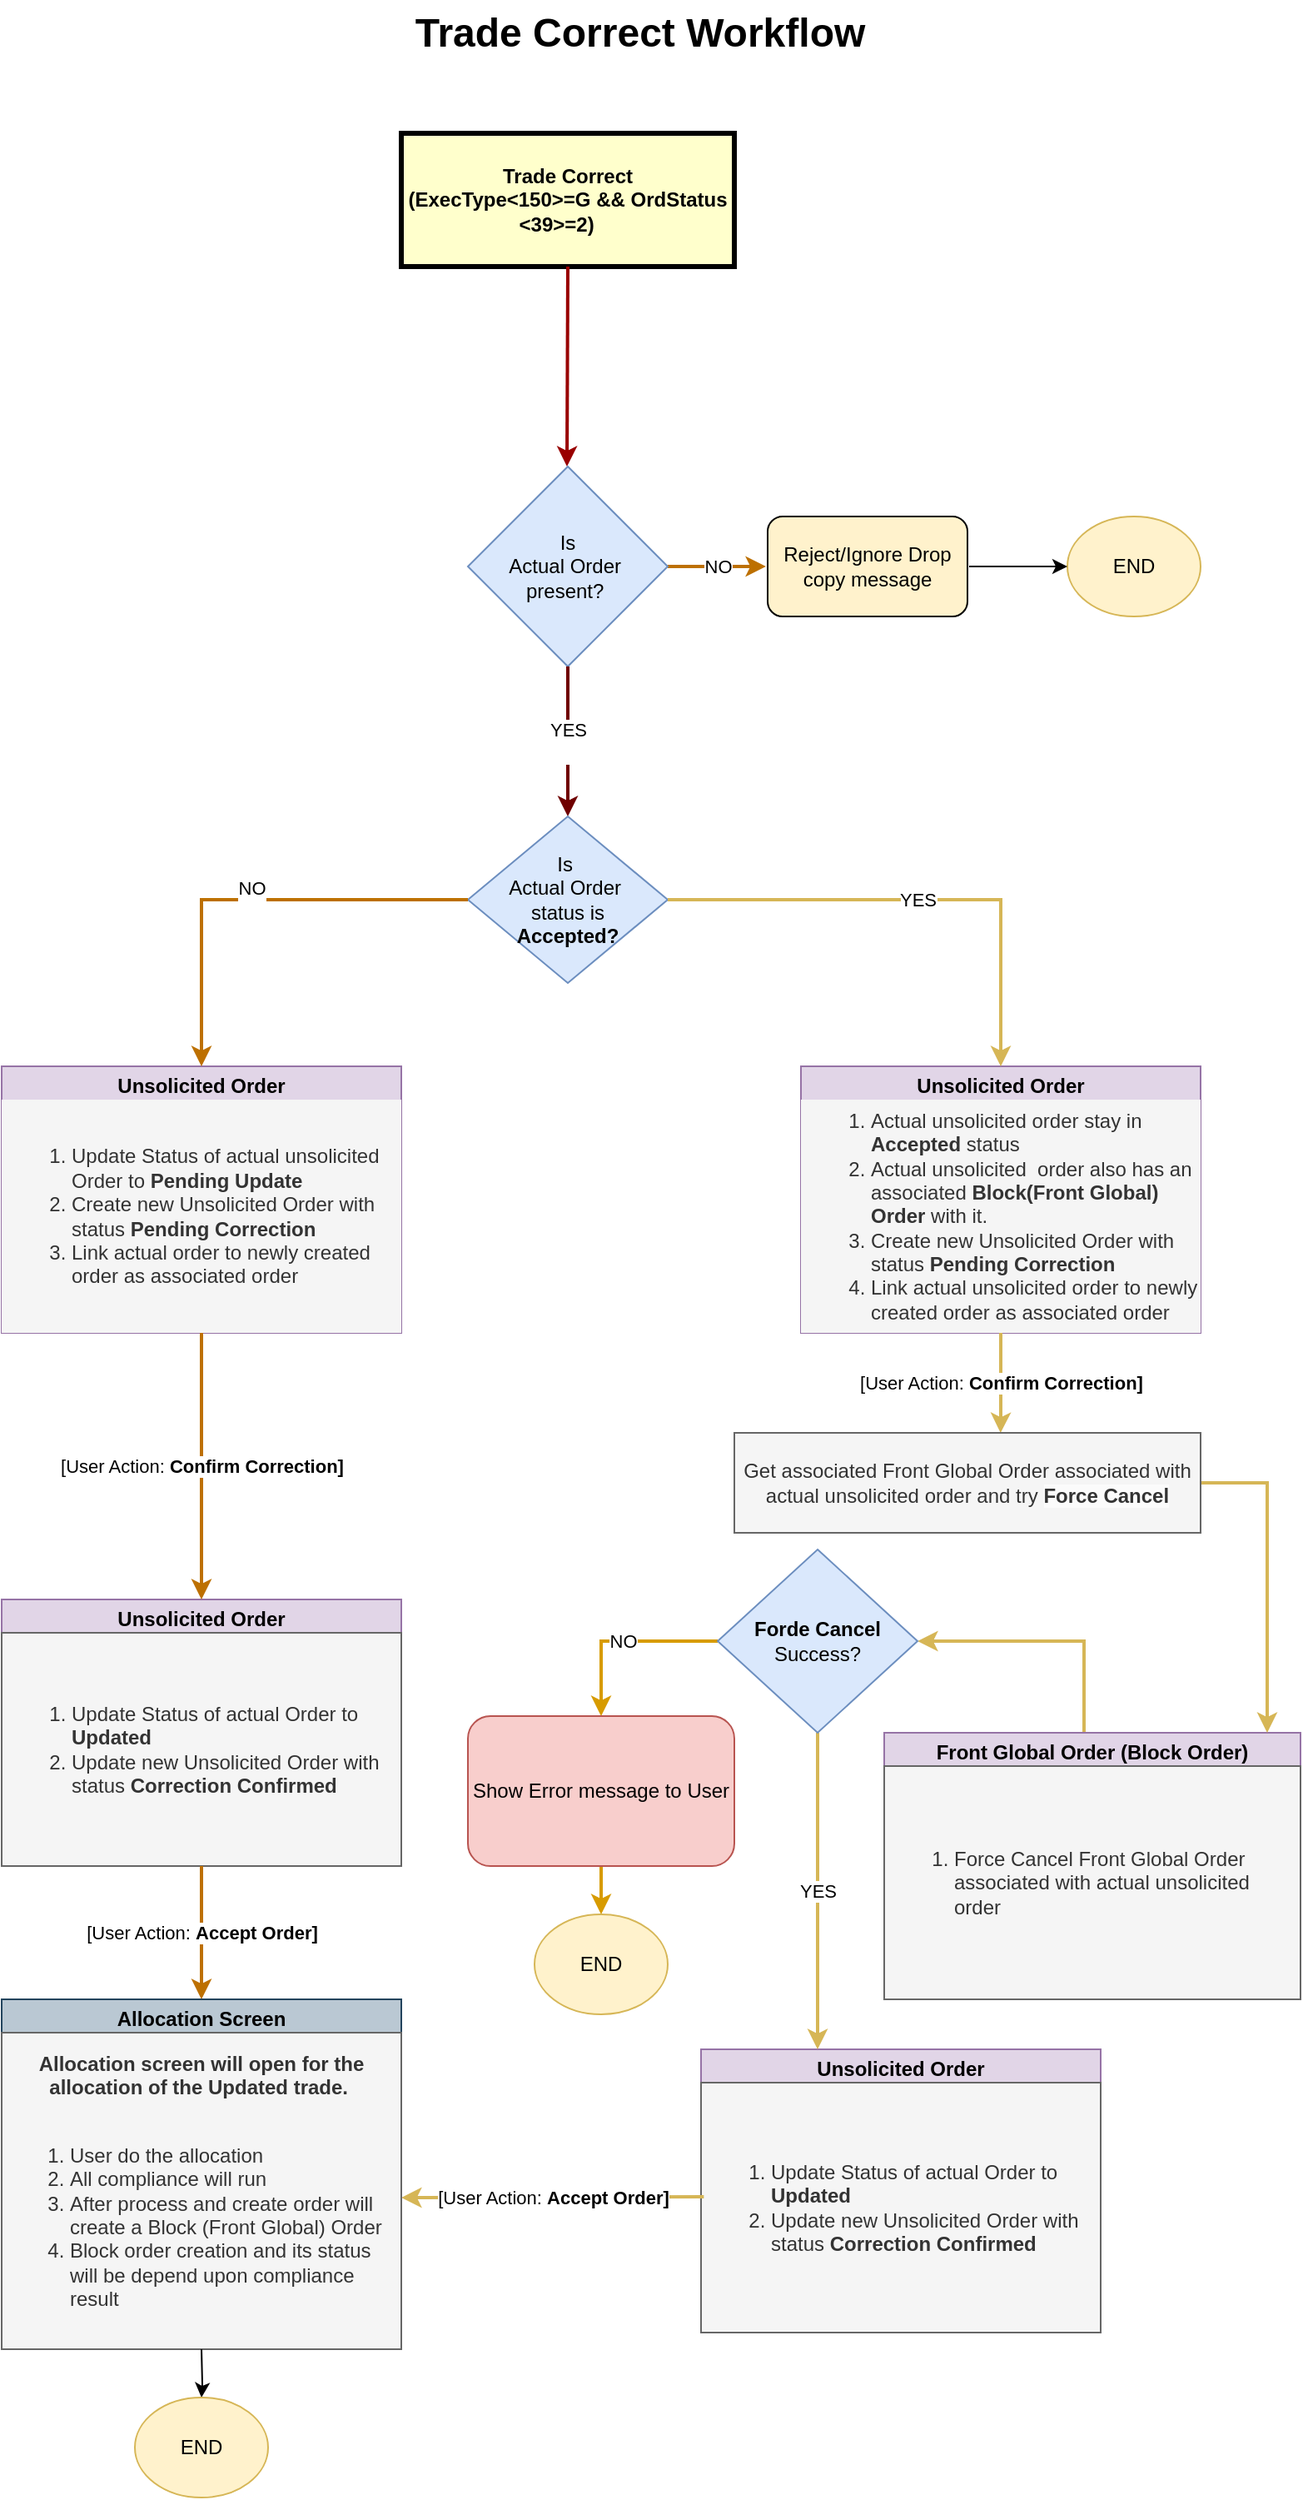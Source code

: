 <mxfile version="26.2.3">
  <diagram name="Page-1" id="c7558073-3199-34d8-9f00-42111426c3f3">
    <mxGraphModel dx="1099" dy="656" grid="1" gridSize="10" guides="1" tooltips="1" connect="1" arrows="1" fold="1" page="1" pageScale="1" pageWidth="826" pageHeight="1169" background="none" math="0" shadow="0">
      <root>
        <mxCell id="0" />
        <mxCell id="1" parent="0" />
        <mxCell id="4" value="Trade Correct&#xa;(ExecType&lt;150&gt;=G &amp;&amp; OrdStatus &lt;39&gt;=2)    " style="whiteSpace=wrap;align=center;verticalAlign=middle;fontStyle=1;strokeWidth=3;fillColor=#FFFFCC" parent="1" vertex="1">
          <mxGeometry x="270" y="120" width="200" height="80" as="geometry" />
        </mxCell>
        <mxCell id="37" value="" style="edgeStyle=none;noEdgeStyle=1;strokeColor=#990000;strokeWidth=2;" parent="1" edge="1">
          <mxGeometry width="100" height="100" relative="1" as="geometry">
            <mxPoint x="370" y="200" as="sourcePoint" />
            <mxPoint x="369.5" y="320" as="targetPoint" />
          </mxGeometry>
        </mxCell>
        <mxCell id="rh4mJw4lm3L261S2mCym-98" value="Unsolicited Order" style="swimlane;whiteSpace=wrap;html=1;fillColor=#e1d5e7;strokeColor=#9673a6;" parent="1" vertex="1">
          <mxGeometry x="30" y="680" width="240" height="160" as="geometry" />
        </mxCell>
        <mxCell id="rh4mJw4lm3L261S2mCym-103" value="&lt;ol&gt;&lt;li&gt;Update Status of actual unsolicited Order to &lt;b&gt;Pending Update&lt;/b&gt;&lt;/li&gt;&lt;li&gt;Create new Unsolicited Order with status &lt;b&gt;Pending&amp;nbsp;Correction&lt;/b&gt;&lt;/li&gt;&lt;li&gt;Link actual order to newly created order as associated order&lt;/li&gt;&lt;/ol&gt;" style="text;html=1;align=left;verticalAlign=middle;whiteSpace=wrap;rounded=0;fillColor=#f5f5f5;fontColor=#333333;strokeColor=none;" parent="rh4mJw4lm3L261S2mCym-98" vertex="1">
          <mxGeometry y="20" width="240" height="140" as="geometry" />
        </mxCell>
        <mxCell id="rh4mJw4lm3L261S2mCym-100" value="NO" style="edgeStyle=orthogonalEdgeStyle;rounded=0;orthogonalLoop=1;jettySize=auto;html=1;fillColor=#f0a30a;strokeColor=#BD7000;strokeWidth=2;" parent="1" source="rh4mJw4lm3L261S2mCym-99" target="rh4mJw4lm3L261S2mCym-101" edge="1">
          <mxGeometry relative="1" as="geometry">
            <mxPoint x="550" y="380" as="targetPoint" />
            <Array as="points">
              <mxPoint x="440" y="380" />
              <mxPoint x="440" y="380" />
            </Array>
          </mxGeometry>
        </mxCell>
        <mxCell id="rh4mJw4lm3L261S2mCym-99" value="&lt;div&gt;Is&lt;/div&gt;Actual Order&amp;nbsp;&lt;div&gt;present?&amp;nbsp;&lt;/div&gt;" style="rhombus;whiteSpace=wrap;html=1;fillColor=#dae8fc;strokeColor=#6c8ebf;" parent="1" vertex="1">
          <mxGeometry x="310" y="320" width="120" height="120" as="geometry" />
        </mxCell>
        <mxCell id="rh4mJw4lm3L261S2mCym-101" value="Reject/Ignore Drop copy message" style="rounded=1;whiteSpace=wrap;html=1;fillColor=#fff2cc;strokeColor=default;perimeterSpacing=1;gradientColor=none;" parent="1" vertex="1">
          <mxGeometry x="490" y="350" width="120" height="60" as="geometry" />
        </mxCell>
        <mxCell id="rh4mJw4lm3L261S2mCym-102" value="YES&lt;div&gt;&lt;br&gt;&lt;/div&gt;" style="edgeStyle=orthogonalEdgeStyle;rounded=0;orthogonalLoop=1;jettySize=auto;html=1;fillColor=#a20025;strokeColor=#6F0000;strokeWidth=2;" parent="1" source="rh4mJw4lm3L261S2mCym-99" target="rh4mJw4lm3L261S2mCym-104" edge="1">
          <mxGeometry relative="1" as="geometry">
            <mxPoint x="369" y="510" as="targetPoint" />
          </mxGeometry>
        </mxCell>
        <mxCell id="rh4mJw4lm3L261S2mCym-104" value="Is&amp;nbsp;&lt;div&gt;Actual Order&amp;nbsp;&lt;div&gt;status is&lt;/div&gt;&lt;div&gt;&lt;b&gt;Accepted?&lt;/b&gt;&lt;/div&gt;&lt;/div&gt;" style="rhombus;whiteSpace=wrap;html=1;fillColor=#dae8fc;strokeColor=#6c8ebf;" parent="1" vertex="1">
          <mxGeometry x="310" y="530" width="120" height="100" as="geometry" />
        </mxCell>
        <mxCell id="rh4mJw4lm3L261S2mCym-105" value="NO&lt;div&gt;&lt;br&gt;&lt;/div&gt;" style="edgeStyle=orthogonalEdgeStyle;rounded=0;orthogonalLoop=1;jettySize=auto;html=1;exitX=0;exitY=0.5;exitDx=0;exitDy=0;entryX=0.5;entryY=0;entryDx=0;entryDy=0;fillColor=#f0a30a;strokeColor=#BD7000;strokeWidth=2;" parent="1" source="rh4mJw4lm3L261S2mCym-104" target="rh4mJw4lm3L261S2mCym-98" edge="1">
          <mxGeometry relative="1" as="geometry">
            <mxPoint x="369" y="690" as="targetPoint" />
            <Array as="points">
              <mxPoint x="150" y="580" />
            </Array>
          </mxGeometry>
        </mxCell>
        <mxCell id="rh4mJw4lm3L261S2mCym-111" value="Unsolicited Order" style="swimlane;whiteSpace=wrap;html=1;fillColor=#e1d5e7;strokeColor=#9673a6;" parent="1" vertex="1">
          <mxGeometry x="30" y="1000" width="240" height="160" as="geometry" />
        </mxCell>
        <mxCell id="rh4mJw4lm3L261S2mCym-112" value="&lt;ol&gt;&lt;li&gt;Update Status of actual Order to &lt;b&gt;Updated&lt;/b&gt;&lt;/li&gt;&lt;li&gt;Update new Unsolicited Order with status &lt;b&gt;Correction Confirmed&lt;/b&gt;&lt;/li&gt;&lt;/ol&gt;" style="text;html=1;align=left;verticalAlign=middle;whiteSpace=wrap;rounded=0;fillColor=#f5f5f5;fontColor=#333333;strokeColor=#666666;" parent="rh4mJw4lm3L261S2mCym-111" vertex="1">
          <mxGeometry y="20" width="240" height="140" as="geometry" />
        </mxCell>
        <mxCell id="rh4mJw4lm3L261S2mCym-113" value="[User Action: &lt;b&gt;Confirm Correction]&lt;/b&gt;" style="endArrow=classic;html=1;rounded=0;exitX=0.5;exitY=1;exitDx=0;exitDy=0;entryX=0.5;entryY=0;entryDx=0;entryDy=0;fillColor=#f0a30a;strokeColor=#BD7000;strokeWidth=2;" parent="1" source="rh4mJw4lm3L261S2mCym-98" target="rh4mJw4lm3L261S2mCym-111" edge="1">
          <mxGeometry relative="1" as="geometry">
            <mxPoint x="510" y="950" as="sourcePoint" />
            <mxPoint x="610" y="950" as="targetPoint" />
          </mxGeometry>
        </mxCell>
        <mxCell id="rh4mJw4lm3L261S2mCym-115" value="Unsolicited Order" style="swimlane;whiteSpace=wrap;html=1;fillColor=#e1d5e7;strokeColor=#9673a6;" parent="1" vertex="1">
          <mxGeometry x="510" y="680" width="240" height="160" as="geometry" />
        </mxCell>
        <mxCell id="rh4mJw4lm3L261S2mCym-116" value="&lt;ol&gt;&lt;li&gt;Actual unsolicited order stay in &lt;b&gt;Accepted &lt;/b&gt;status&lt;/li&gt;&lt;li&gt;Actual unsolicited&amp;nbsp; order also has an associated &lt;b&gt;Block(Front Global) Order&lt;/b&gt; with it.&lt;/li&gt;&lt;li&gt;Create new Unsolicited Order with status &lt;b&gt;Pending&amp;nbsp;Correction&lt;/b&gt;&lt;/li&gt;&lt;li&gt;Link actual unsolicited&amp;nbsp;order to newly created order as associated order&lt;/li&gt;&lt;/ol&gt;" style="text;html=1;align=left;verticalAlign=middle;whiteSpace=wrap;rounded=0;fillColor=#f5f5f5;fontColor=#333333;strokeColor=none;" parent="rh4mJw4lm3L261S2mCym-115" vertex="1">
          <mxGeometry y="20" width="240" height="140" as="geometry" />
        </mxCell>
        <mxCell id="rh4mJw4lm3L261S2mCym-117" value="&lt;div&gt;YES&lt;/div&gt;" style="edgeStyle=orthogonalEdgeStyle;rounded=0;orthogonalLoop=1;jettySize=auto;html=1;exitX=1;exitY=0.5;exitDx=0;exitDy=0;entryX=0.5;entryY=0;entryDx=0;entryDy=0;fillColor=#fff2cc;strokeColor=#d6b656;curved=0;strokeWidth=2;gradientColor=#ffd966;" parent="1" source="rh4mJw4lm3L261S2mCym-104" target="rh4mJw4lm3L261S2mCym-115" edge="1">
          <mxGeometry relative="1" as="geometry">
            <mxPoint x="790" y="580" as="sourcePoint" />
            <mxPoint x="849" y="690" as="targetPoint" />
          </mxGeometry>
        </mxCell>
        <mxCell id="rh4mJw4lm3L261S2mCym-118" value="Unsolicited Order" style="swimlane;whiteSpace=wrap;html=1;fillColor=#e1d5e7;strokeColor=#9673a6;" parent="1" vertex="1">
          <mxGeometry x="450" y="1270" width="240" height="170" as="geometry" />
        </mxCell>
        <mxCell id="rh4mJw4lm3L261S2mCym-119" value="&lt;ol&gt;&lt;li&gt;&lt;span style=&quot;color: rgba(0, 0, 0, 0); font-family: monospace; font-size: 0px; text-wrap-mode: nowrap;&quot;&gt;%3CmxGraphModel%3E%3Croot%3E%3CmxCell%20id%3D%220%22%2F%3E%3CmxCell%20id%3D%221%22%20parent%3D%220%22%2F%3E%3CmxCell%20id%3D%222%22%20value%3D%22Unsolicited%20Order%22%20style%3D%22swimlane%3BwhiteSpace%3Dwrap%3Bhtml%3D1%3BfillColor%3D%23e1d5e7%3BstrokeColor%3D%239673a6%3B%22%20vertex%3D%221%22%20parent%3D%221%22%3E%3CmxGeometry%20x%3D%2240%22%20y%3D%22920%22%20width%3D%22240%22%20height%3D%22160%22%20as%3D%22geometry%22%2F%3E%3C%2FmxCell%3E%3CmxCell%20id%3D%223%22%20value%3D%22%26lt%3Bol%26gt%3B%26lt%3Bli%26gt%3BUpdate%20Status%20of%20actual%20Order%20to%20%26lt%3Bb%26gt%3BCancelled%26lt%3B%2Fb%26gt%3B%26lt%3B%2Fli%26gt%3B%26lt%3Bli%26gt%3BUpdate%20new%20Unsolicited%20Order%20with%20status%20%26lt%3Bb%26gt%3BCancelled%20Confirmed%26lt%3B%2Fb%26gt%3B%26lt%3B%2Fli%26gt%3B%26lt%3B%2Fol%26gt%3B%22%20style%3D%22text%3Bhtml%3D1%3Balign%3Dleft%3BverticalAlign%3Dmiddle%3BwhiteSpace%3Dwrap%3Brounded%3D0%3BfillColor%3D%23f5f5f5%3BfontColor%3D%23333333%3BstrokeColor%3D%23666666%3B%22%20vertex%3D%221%22%20parent%3D%222%22%3E%3CmxGeometry%20y%3D%2220%22%20width%3D%22240%22%20height%3D%22140%22%20as%3D%22geometry%22%2F%3E%3C%2FmxCell%3E%3CmxCell%20id%3D%224%22%20value%3D%22%5BUser%20Action%3A%20%26lt%3Bb%26gt%3BCancel%20Confirm%5D%26lt%3B%2Fb%26gt%3B%22%20style%3D%22endArrow%3Dclassic%3Bhtml%3D1%3Brounded%3D0%3BexitX%3D0.5%3BexitY%3D1%3BexitDx%3D0%3BexitDy%3D0%3BentryX%3D0.5%3BentryY%3D0%3BentryDx%3D0%3BentryDy%3D0%3BfillColor%3D%23f0a30a%3BstrokeColor%3D%23BD7000%3BstrokeWidth%3D2%3B%22%20edge%3D%221%22%20target%3D%222%22%20parent%3D%221%22%3E%3CmxGeometry%20relative%3D%221%22%20as%3D%22geometry%22%3E%3CmxPoint%20x%3D%22160%22%20y%3D%22760%22%20as%3D%22sourcePoint%22%2F%3E%3CmxPoint%20x%3D%22620%22%20y%3D%22870%22%20as%3D%22targetPoint%22%2F%3E%3C%2FmxGeometry%3E%3C%2FmxCell%3E%3C%2Froot%3E%3C%2FmxGraphModel%3E&lt;/span&gt;Update Status of actual Order to &lt;b style=&quot;background-color: transparent; color: light-dark(rgb(51, 51, 51), rgb(193, 193, 193));&quot;&gt;Updated&lt;/b&gt;&lt;/li&gt;&lt;li&gt;Update new Unsolicited Order with status &lt;b&gt;Correction Confirmed&lt;/b&gt;&lt;/li&gt;&lt;/ol&gt;" style="text;html=1;align=left;verticalAlign=middle;whiteSpace=wrap;rounded=0;fillColor=#f5f5f5;fontColor=#333333;strokeColor=#666666;" parent="rh4mJw4lm3L261S2mCym-118" vertex="1">
          <mxGeometry y="20" width="240" height="150" as="geometry" />
        </mxCell>
        <mxCell id="rh4mJw4lm3L261S2mCym-120" value="[User Action:&amp;nbsp;&lt;b&gt;Confirm Correction&lt;/b&gt;&lt;b&gt;]&lt;/b&gt;" style="endArrow=classic;html=1;rounded=0;exitX=0.5;exitY=1;exitDx=0;exitDy=0;entryX=0.571;entryY=0;entryDx=0;entryDy=0;fillColor=#fff2cc;strokeColor=#d6b656;strokeWidth=2;edgeStyle=orthogonalEdgeStyle;entryPerimeter=0;gradientColor=#ffd966;" parent="1" target="rh4mJw4lm3L261S2mCym-126" edge="1">
          <mxGeometry relative="1" as="geometry">
            <mxPoint x="630" y="840" as="sourcePoint" />
            <mxPoint x="1090" y="950" as="targetPoint" />
            <Array as="points">
              <mxPoint x="630" y="890" />
              <mxPoint x="630" y="890" />
            </Array>
          </mxGeometry>
        </mxCell>
        <mxCell id="rh4mJw4lm3L261S2mCym-129" style="edgeStyle=orthogonalEdgeStyle;rounded=0;orthogonalLoop=1;jettySize=auto;html=1;entryX=1;entryY=0.5;entryDx=0;entryDy=0;exitX=0.48;exitY=0;exitDx=0;exitDy=0;exitPerimeter=0;fillColor=#fff2cc;gradientColor=#ffd966;strokeColor=#d6b656;endSize=6;fontStyle=1;strokeWidth=2;" parent="1" source="rh4mJw4lm3L261S2mCym-121" target="rh4mJw4lm3L261S2mCym-127" edge="1">
          <mxGeometry relative="1" as="geometry">
            <mxPoint x="680" y="1070" as="sourcePoint" />
            <Array as="points">
              <mxPoint x="680" y="1025" />
            </Array>
          </mxGeometry>
        </mxCell>
        <mxCell id="rh4mJw4lm3L261S2mCym-121" value="Front Global Order (Block Order)" style="swimlane;whiteSpace=wrap;html=1;fillColor=#e1d5e7;strokeColor=#9673a6;" parent="1" vertex="1">
          <mxGeometry x="560" y="1080" width="250" height="160" as="geometry" />
        </mxCell>
        <mxCell id="rh4mJw4lm3L261S2mCym-122" value="&lt;ol&gt;&lt;li&gt;Force Cancel Front Global Order associated with actual unsolicited order&lt;span style=&quot;color: rgba(0, 0, 0, 0); font-family: monospace; font-size: 0px; text-wrap-mode: nowrap;&quot;&gt;%3CmxGraphModel%3E%3Croot%3E%3CmxCell%20id%3D%220%22%2F%3E%3CmxCell%20id%3D%221%22%20parent%3D%220%22%2F%3E%3CmxCell%20id%3D%222%22%20value%3D%22Unsolicited%20Order%22%20style%3D%22swimlane%3BwhiteSpace%3Dwrap%3Bhtml%3D1%3BfillColor%3D%23e1d5e7%3BstrokeColor%3D%239673a6%3B%22%20vertex%3D%221%22%20parent%3D%221%22%3E%3CmxGeometry%20x%3D%2240%22%20y%3D%22920%22%20width%3D%22240%22%20height%3D%22160%22%20as%3D%22geometry%22%2F%3E%3C%2FmxCell%3E%3CmxCell%20id%3D%223%22%20value%3D%22%26lt%3Bol%26gt%3B%26lt%3Bli%26gt%3BUpdate%20Status%20of%20actual%20Order%20to%20%26lt%3Bb%26gt%3BCancelled%26lt%3B%2Fb%26gt%3B%26lt%3B%2Fli%26gt%3B%26lt%3Bli%26gt%3BUpdate%20new%20Unsolicited%20Order%20with%20status%20%26lt%3Bb%26gt%3BCancelled%20Confirmed%26lt%3B%2Fb%26gt%3B%26lt%3B%2Fli%26gt%3B%26lt%3B%2Fol%26gt%3B%22%20style%3D%22text%3Bhtml%3D1%3Balign%3Dleft%3BverticalAlign%3Dmiddle%3BwhiteSpace%3Dwrap%3Brounded%3D0%3BfillColor%3D%23f5f5f5%3BfontColor%3D%23333333%3BstrokeColor%3D%23666666%3B%22%20vertex%3D%221%22%20parent%3D%222%22%3E%3CmxGeometry%20y%3D%2220%22%20width%3D%22240%22%20height%3D%22140%22%20as%3D%22geometry%22%2F%3E%3C%2FmxCell%3E%3CmxCell%20id%3D%224%22%20value%3D%22%5BUser%20Action%3A%20%26lt%3Bb%26gt%3BCancel%20Confirm%5D%26lt%3B%2Fb%26gt%3B%22%20style%3D%22endArrow%3Dclassic%3Bhtml%3D1%3Brounded%3D0%3BexitX%3D0.5%3BexitY%3D1%3BexitDx%3D0%3BexitDy%3D0%3BentryX%3D0.5%3BentryY%3D0%3BentryDx%3D0%3BentryDy%3D0%3BfillColor%3D%23f0a30a%3BstrokeColor%3D%23BD7000%3BstrokeWidth%3D2%3B%22%20edge%3D%221%22%20target%3D%222%22%20parent%3D%221%22%3E%3CmxGeometry%20relative%3D%221%22%20as%3D%22geometry%22%3E%3CmxPoint%20x%3D%22160%22%20y%3D%22760%22%20as%3D%22sourcePoint%22%2F%3E%3CmxPoint%20x%3D%22620%22%20y%3D%22870%22%20as%3D%22targetPoint%22%2F%3E%3C%2FmxGeometry%3E%3C%2FmxCell%3E%3C%2Froot%3E%3C%2FmxGraphModel%3&lt;/span&gt;&lt;/li&gt;&lt;/ol&gt;" style="text;html=1;align=left;verticalAlign=middle;whiteSpace=wrap;rounded=0;fillColor=#f5f5f5;fontColor=#333333;strokeColor=#666666;" parent="rh4mJw4lm3L261S2mCym-121" vertex="1">
          <mxGeometry y="20" width="250" height="140" as="geometry" />
        </mxCell>
        <mxCell id="rh4mJw4lm3L261S2mCym-128" style="edgeStyle=orthogonalEdgeStyle;rounded=0;orthogonalLoop=1;jettySize=auto;html=1;exitX=1;exitY=0.5;exitDx=0;exitDy=0;entryX=0.92;entryY=0;entryDx=0;entryDy=0;entryPerimeter=0;fillColor=#fff2cc;gradientColor=#ffd966;strokeColor=#d6b656;strokeWidth=2;" parent="1" source="rh4mJw4lm3L261S2mCym-126" target="rh4mJw4lm3L261S2mCym-121" edge="1">
          <mxGeometry relative="1" as="geometry">
            <Array as="points">
              <mxPoint x="790" y="930" />
            </Array>
            <mxPoint x="750" y="1020" as="targetPoint" />
          </mxGeometry>
        </mxCell>
        <mxCell id="rh4mJw4lm3L261S2mCym-126" value="&lt;br&gt;&lt;span style=&quot;color: rgb(51, 51, 51); font-family: Helvetica; font-size: 12px; font-style: normal; font-variant-ligatures: normal; font-variant-caps: normal; font-weight: 400; letter-spacing: normal; orphans: 2; text-align: left; text-indent: 0px; text-transform: none; widows: 2; word-spacing: 0px; -webkit-text-stroke-width: 0px; white-space: normal; text-decoration-thickness: initial; text-decoration-style: initial; text-decoration-color: initial; float: none; display: inline !important;&quot;&gt;Get associated Front Global Order associated with actual&amp;nbsp;&lt;span&gt;unsolicited&amp;nbsp;&lt;/span&gt;order and try &lt;/span&gt;&lt;span style=&quot;color: rgb(51, 51, 51); font-family: Helvetica; font-size: 12px; font-style: normal; font-variant-ligatures: normal; font-variant-caps: normal; letter-spacing: normal; orphans: 2; text-align: left; text-indent: 0px; text-transform: none; widows: 2; word-spacing: 0px; -webkit-text-stroke-width: 0px; white-space: normal; background-color: rgb(251, 251, 251); text-decoration-thickness: initial; text-decoration-style: initial; text-decoration-color: initial; float: none; display: inline !important;&quot;&gt;&lt;b&gt;Force Cancel&lt;/b&gt;&lt;/span&gt;&lt;div&gt;&lt;br&gt;&lt;/div&gt;" style="rounded=0;whiteSpace=wrap;html=1;fillColor=#f5f5f5;fontColor=#333333;strokeColor=#666666;" parent="1" vertex="1">
          <mxGeometry x="470" y="900" width="280" height="60" as="geometry" />
        </mxCell>
        <mxCell id="rh4mJw4lm3L261S2mCym-130" value="YES" style="edgeStyle=orthogonalEdgeStyle;rounded=0;orthogonalLoop=1;jettySize=auto;html=1;exitX=0.5;exitY=1;exitDx=0;exitDy=0;fillColor=#fff2cc;gradientColor=#ffd966;strokeColor=#d6b656;strokeWidth=2;" parent="1" source="rh4mJw4lm3L261S2mCym-127" edge="1">
          <mxGeometry relative="1" as="geometry">
            <Array as="points">
              <mxPoint x="520" y="1080" />
              <mxPoint x="520" y="1270" />
            </Array>
            <mxPoint x="520" y="1270" as="targetPoint" />
          </mxGeometry>
        </mxCell>
        <mxCell id="rh4mJw4lm3L261S2mCym-134" value="NO" style="edgeStyle=orthogonalEdgeStyle;rounded=0;orthogonalLoop=1;jettySize=auto;html=1;entryX=0.5;entryY=0;entryDx=0;entryDy=0;fillColor=#ffcd28;gradientColor=#ffa500;strokeColor=#d79b00;strokeWidth=2;" parent="1" source="rh4mJw4lm3L261S2mCym-127" target="rh4mJw4lm3L261S2mCym-133" edge="1">
          <mxGeometry relative="1" as="geometry">
            <Array as="points">
              <mxPoint x="390" y="1025" />
            </Array>
          </mxGeometry>
        </mxCell>
        <mxCell id="rh4mJw4lm3L261S2mCym-127" value="&lt;b&gt;Forde Cancel&lt;/b&gt;&lt;div&gt;Success?&lt;/div&gt;" style="rhombus;whiteSpace=wrap;html=1;fillColor=#dae8fc;strokeColor=#6c8ebf;" parent="1" vertex="1">
          <mxGeometry x="460" y="970" width="120" height="110" as="geometry" />
        </mxCell>
        <mxCell id="rh4mJw4lm3L261S2mCym-136" value="" style="edgeStyle=orthogonalEdgeStyle;rounded=0;orthogonalLoop=1;jettySize=auto;html=1;fillColor=#ffcd28;gradientColor=#ffa500;strokeColor=#d79b00;strokeWidth=2;" parent="1" source="rh4mJw4lm3L261S2mCym-133" target="rh4mJw4lm3L261S2mCym-135" edge="1">
          <mxGeometry relative="1" as="geometry" />
        </mxCell>
        <mxCell id="rh4mJw4lm3L261S2mCym-133" value="Show Error message to User" style="rounded=1;whiteSpace=wrap;html=1;fillColor=#f8cecc;strokeColor=#b85450;" parent="1" vertex="1">
          <mxGeometry x="310" y="1070" width="160" height="90" as="geometry" />
        </mxCell>
        <mxCell id="rh4mJw4lm3L261S2mCym-135" value="END" style="ellipse;whiteSpace=wrap;html=1;fillColor=#fff2cc;strokeColor=#d6b656;" parent="1" vertex="1">
          <mxGeometry x="350" y="1189" width="80" height="60" as="geometry" />
        </mxCell>
        <mxCell id="rh4mJw4lm3L261S2mCym-142" value="END" style="ellipse;whiteSpace=wrap;html=1;fillColor=#fff2cc;strokeColor=#d6b656;" parent="1" vertex="1">
          <mxGeometry x="670" y="350" width="80" height="60" as="geometry" />
        </mxCell>
        <mxCell id="rh4mJw4lm3L261S2mCym-143" style="edgeStyle=orthogonalEdgeStyle;rounded=0;orthogonalLoop=1;jettySize=auto;html=1;entryX=0;entryY=0.5;entryDx=0;entryDy=0;" parent="1" source="rh4mJw4lm3L261S2mCym-101" target="rh4mJw4lm3L261S2mCym-142" edge="1">
          <mxGeometry relative="1" as="geometry" />
        </mxCell>
        <mxCell id="rh4mJw4lm3L261S2mCym-144" value="Trade Correct Workflow" style="text;strokeColor=none;fillColor=none;html=1;fontSize=24;fontStyle=1;verticalAlign=middle;align=center;" parent="1" vertex="1">
          <mxGeometry x="33" y="40" width="760" height="40" as="geometry" />
        </mxCell>
        <mxCell id="8b7M2n7Yvu72ODR4ucC6-37" value="[User Action:&amp;nbsp;&lt;b&gt;Accept Order]&lt;/b&gt;" style="endArrow=classic;html=1;rounded=0;exitX=0.5;exitY=1;exitDx=0;exitDy=0;entryX=0.5;entryY=0;entryDx=0;entryDy=0;fillColor=#f0a30a;strokeColor=#BD7000;strokeWidth=2;" edge="1" parent="1" source="rh4mJw4lm3L261S2mCym-112" target="8b7M2n7Yvu72ODR4ucC6-40">
          <mxGeometry relative="1" as="geometry">
            <mxPoint x="149.5" y="1160" as="sourcePoint" />
            <mxPoint x="149.5" y="1320" as="targetPoint" />
          </mxGeometry>
        </mxCell>
        <mxCell id="8b7M2n7Yvu72ODR4ucC6-39" value="[User Action: &lt;b&gt;Accept Order]&lt;/b&gt;" style="endArrow=classic;html=1;rounded=0;exitX=0.007;exitY=0.457;exitDx=0;exitDy=0;fillColor=#fff2cc;strokeColor=#d6b656;strokeWidth=2;exitPerimeter=0;gradientColor=#ffd966;entryX=1;entryY=0.521;entryDx=0;entryDy=0;entryPerimeter=0;" edge="1" parent="1" source="rh4mJw4lm3L261S2mCym-119" target="8b7M2n7Yvu72ODR4ucC6-41">
          <mxGeometry relative="1" as="geometry">
            <mxPoint x="314" y="1249" as="sourcePoint" />
            <mxPoint x="260" y="1359" as="targetPoint" />
          </mxGeometry>
        </mxCell>
        <mxCell id="8b7M2n7Yvu72ODR4ucC6-40" value="Allocation Screen" style="swimlane;whiteSpace=wrap;html=1;fillColor=#bac8d3;strokeColor=#23445d;" vertex="1" parent="1">
          <mxGeometry x="30" y="1240" width="240" height="210" as="geometry" />
        </mxCell>
        <mxCell id="8b7M2n7Yvu72ODR4ucC6-41" value="&lt;b&gt;Allocation screen will open for the allocation of the Updated trade.&amp;nbsp;&lt;/b&gt;&lt;div&gt;&lt;br&gt;&lt;/div&gt;&lt;div&gt;&lt;ol&gt;&lt;li style=&quot;text-align: left;&quot;&gt;User do the allocation&amp;nbsp;&lt;/li&gt;&lt;li style=&quot;text-align: left;&quot;&gt;All compliance will run&lt;/li&gt;&lt;li style=&quot;text-align: left;&quot;&gt;After process and create order will create a Block (Front Global) Order&lt;/li&gt;&lt;li style=&quot;text-align: left;&quot;&gt;Block order creation and its status will be depend upon compliance result&lt;/li&gt;&lt;/ol&gt;&lt;/div&gt;" style="text;html=1;align=center;verticalAlign=middle;whiteSpace=wrap;rounded=0;fillColor=#f5f5f5;fontColor=#333333;strokeColor=#666666;" vertex="1" parent="8b7M2n7Yvu72ODR4ucC6-40">
          <mxGeometry y="20" width="240" height="190" as="geometry" />
        </mxCell>
        <mxCell id="8b7M2n7Yvu72ODR4ucC6-42" value="" style="edgeStyle=orthogonalEdgeStyle;rounded=0;orthogonalLoop=1;jettySize=auto;html=1;" edge="1" parent="1" target="8b7M2n7Yvu72ODR4ucC6-43">
          <mxGeometry relative="1" as="geometry">
            <mxPoint x="150" y="1450" as="sourcePoint" />
          </mxGeometry>
        </mxCell>
        <mxCell id="8b7M2n7Yvu72ODR4ucC6-43" value="END" style="ellipse;whiteSpace=wrap;html=1;fillColor=#fff2cc;strokeColor=#d6b656;" vertex="1" parent="1">
          <mxGeometry x="110" y="1479" width="80" height="60" as="geometry" />
        </mxCell>
      </root>
    </mxGraphModel>
  </diagram>
</mxfile>
